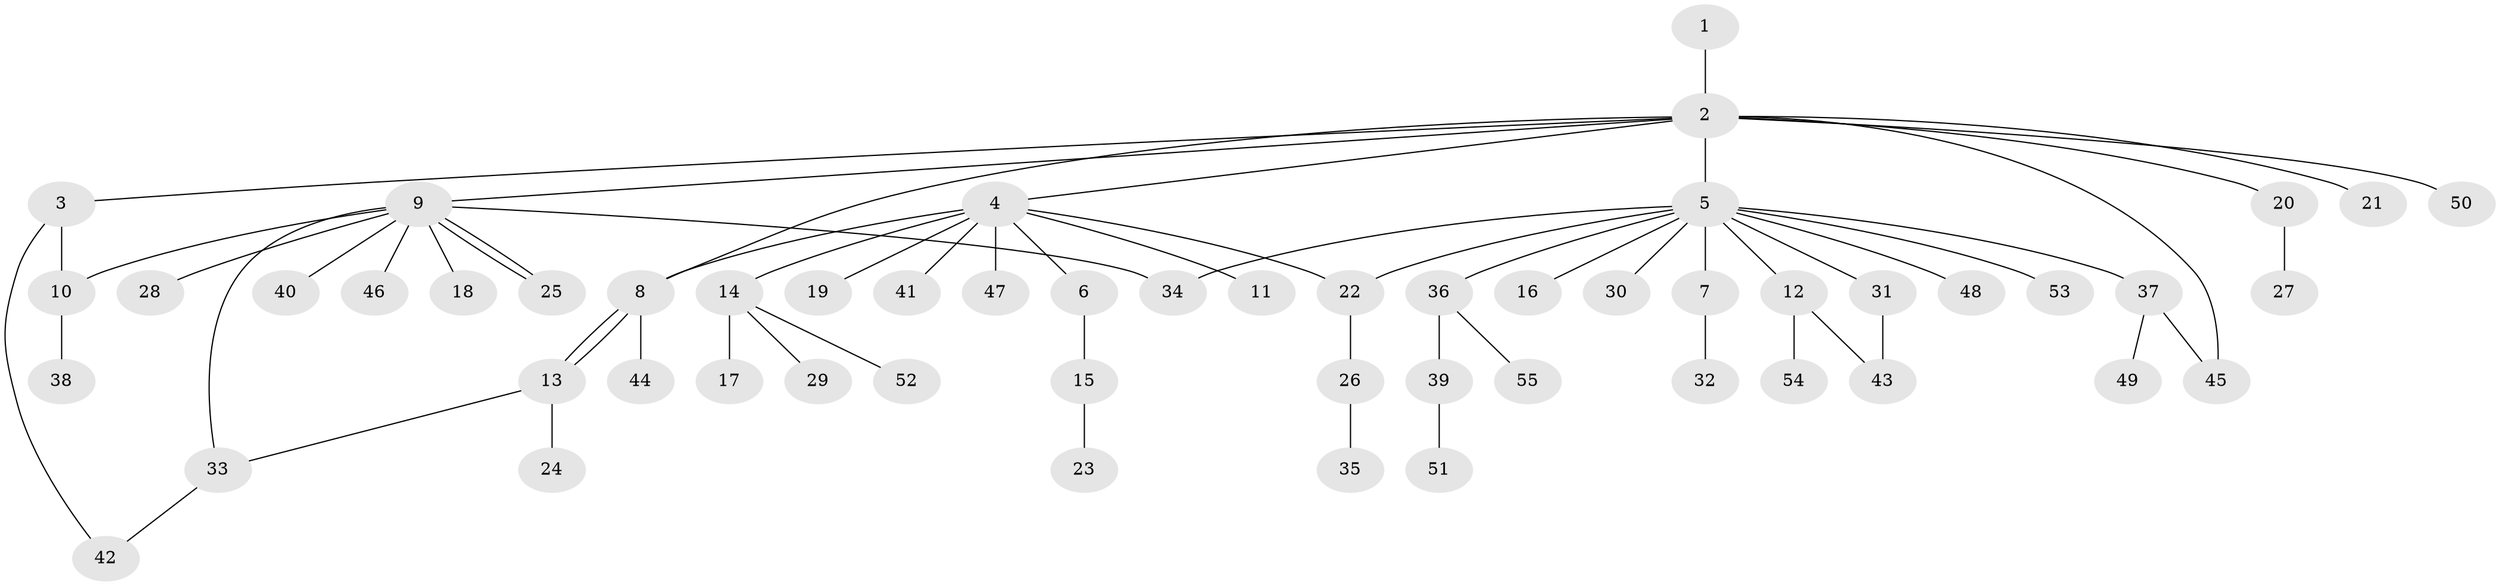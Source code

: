 // Generated by graph-tools (version 1.1) at 2025/11/02/27/25 16:11:15]
// undirected, 55 vertices, 64 edges
graph export_dot {
graph [start="1"]
  node [color=gray90,style=filled];
  1;
  2;
  3;
  4;
  5;
  6;
  7;
  8;
  9;
  10;
  11;
  12;
  13;
  14;
  15;
  16;
  17;
  18;
  19;
  20;
  21;
  22;
  23;
  24;
  25;
  26;
  27;
  28;
  29;
  30;
  31;
  32;
  33;
  34;
  35;
  36;
  37;
  38;
  39;
  40;
  41;
  42;
  43;
  44;
  45;
  46;
  47;
  48;
  49;
  50;
  51;
  52;
  53;
  54;
  55;
  1 -- 2;
  2 -- 3;
  2 -- 4;
  2 -- 5;
  2 -- 8;
  2 -- 9;
  2 -- 20;
  2 -- 21;
  2 -- 45;
  2 -- 50;
  3 -- 10;
  3 -- 42;
  4 -- 6;
  4 -- 8;
  4 -- 11;
  4 -- 14;
  4 -- 19;
  4 -- 22;
  4 -- 41;
  4 -- 47;
  5 -- 7;
  5 -- 12;
  5 -- 16;
  5 -- 22;
  5 -- 30;
  5 -- 31;
  5 -- 34;
  5 -- 36;
  5 -- 37;
  5 -- 48;
  5 -- 53;
  6 -- 15;
  7 -- 32;
  8 -- 13;
  8 -- 13;
  8 -- 44;
  9 -- 10;
  9 -- 18;
  9 -- 25;
  9 -- 25;
  9 -- 28;
  9 -- 33;
  9 -- 34;
  9 -- 40;
  9 -- 46;
  10 -- 38;
  12 -- 43;
  12 -- 54;
  13 -- 24;
  13 -- 33;
  14 -- 17;
  14 -- 29;
  14 -- 52;
  15 -- 23;
  20 -- 27;
  22 -- 26;
  26 -- 35;
  31 -- 43;
  33 -- 42;
  36 -- 39;
  36 -- 55;
  37 -- 45;
  37 -- 49;
  39 -- 51;
}
